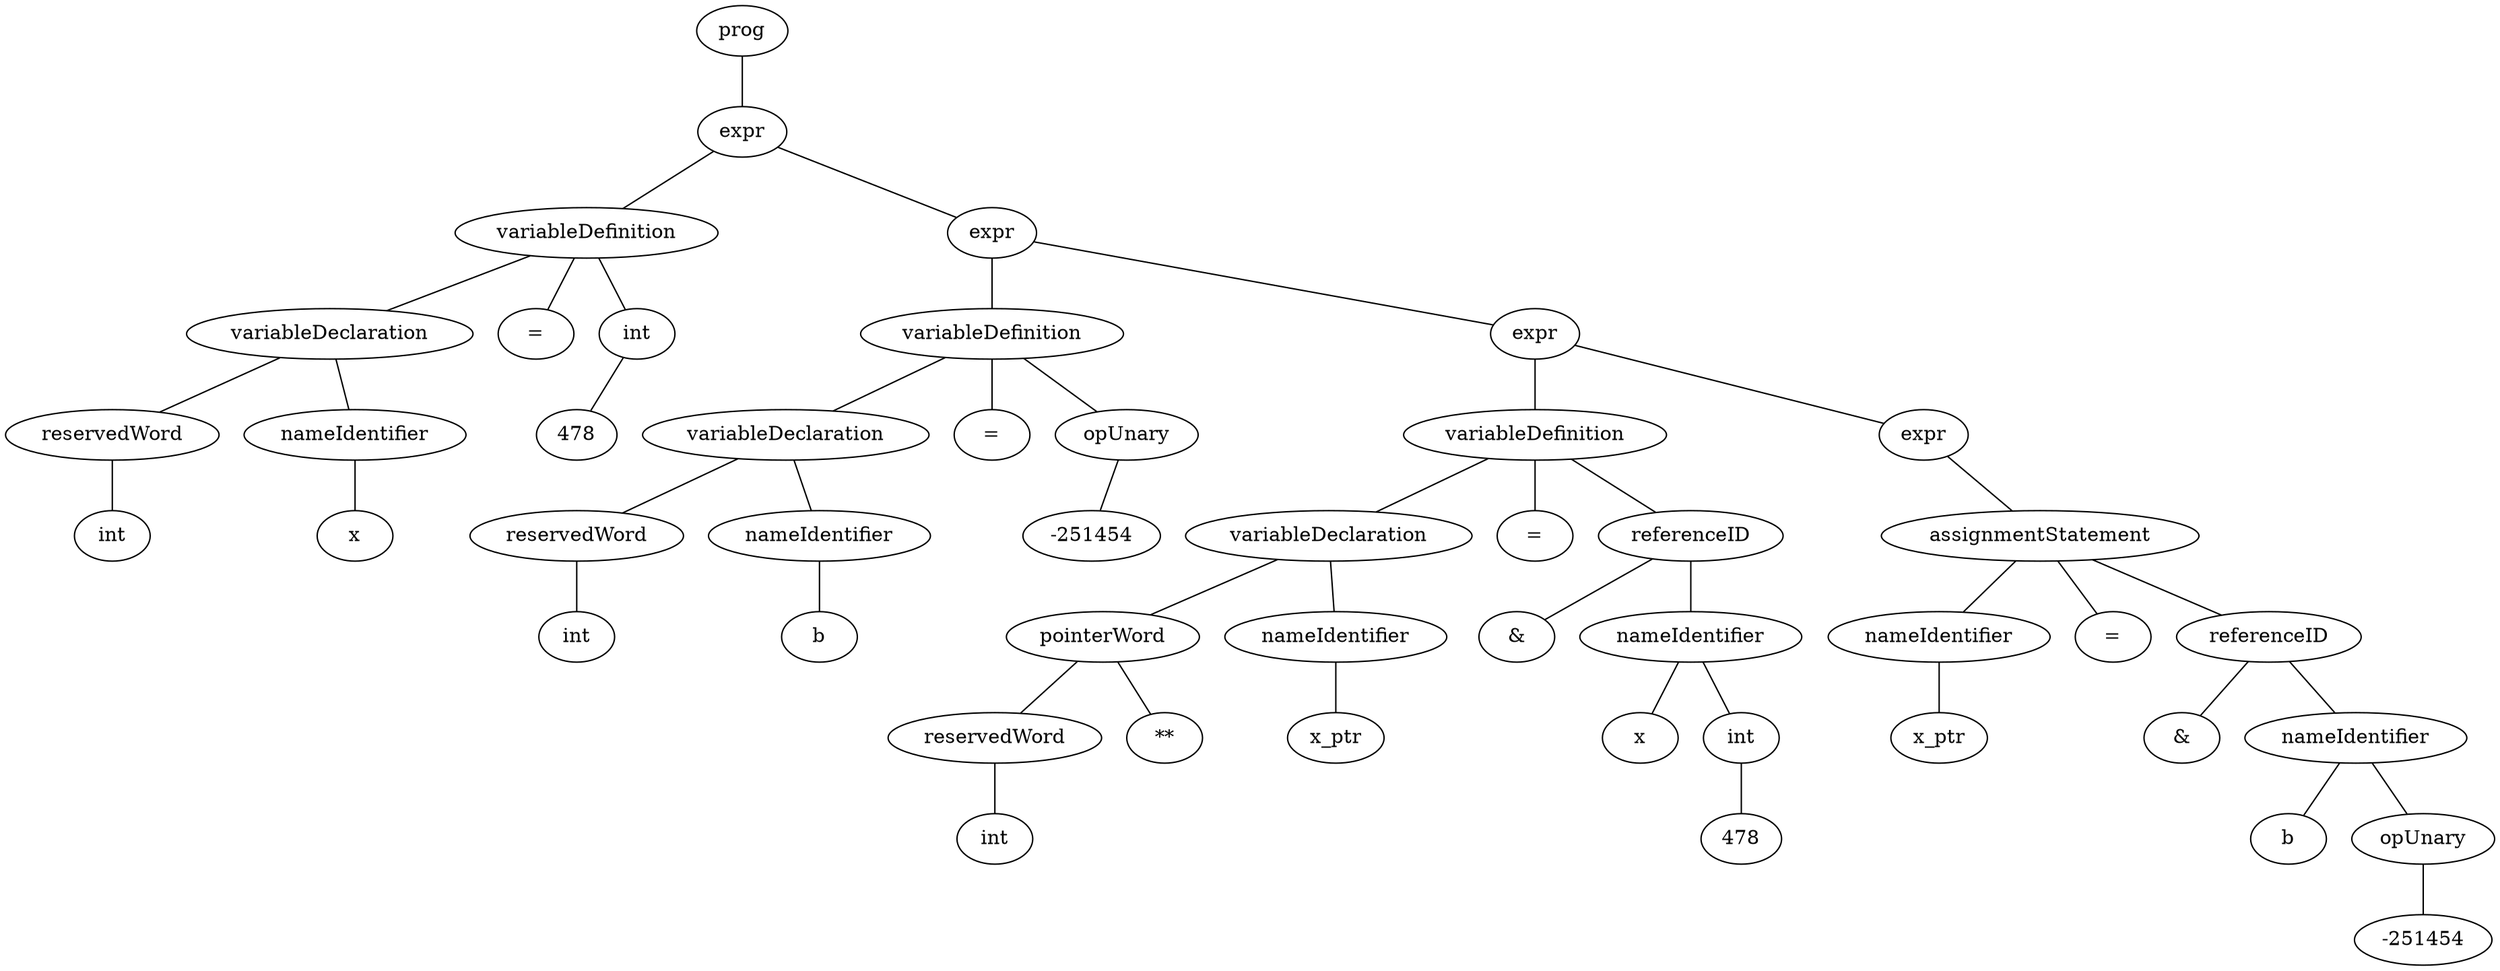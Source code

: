 graph ast { 
<AST.AST object at 0x7f919580a760>[label="prog"] 
<AST.AST object at 0x7f9195810850>[label="expr"] 
<AST.AST object at 0x7f9195810e80>[label="variableDefinition"] 
<AST.AST object at 0x7f9195810430>[label="variableDeclaration"] 
<AST.AST object at 0x7f9195810730>[label="reservedWord"] 
<AST.AST object at 0x7f919580f040>[label="int"] 
<AST.AST object at 0x7f919580f9d0>[label="nameIdentifier"] 
<AST.AST object at 0x7f9195820d90>[label="x"] 
<AST.AST object at 0x7f9195810910>[label="="] 
<AST.AST object at 0x7f9195820ac0>[label="int"] 
<AST.AST object at 0x7f91958206a0>[label="478"] 
<AST.AST object at 0x7f9195810f10>[label="expr"] 
<AST.AST object at 0x7f9195820820>[label="variableDefinition"] 
<AST.AST object at 0x7f9195820580>[label="variableDeclaration"] 
<AST.AST object at 0x7f91958159a0>[label="reservedWord"] 
<AST.AST object at 0x7f91958155e0>[label="int"] 
<AST.AST object at 0x7f9195815fd0>[label="nameIdentifier"] 
<AST.AST object at 0x7f9195815160>[label="b"] 
<AST.AST object at 0x7f9195820f10>[label="="] 
<AST.AST object at 0x7f919580ce80>[label="opUnary"] 
<AST.AST object at 0x7f919580cdc0>[label="-251454"] 
<AST.AST object at 0x7f9195815f10>[label="expr"] 
<AST.AST object at 0x7f919580c670>[label="variableDefinition"] 
<AST.AST object at 0x7f9195827370>[label="variableDeclaration"] 
<AST.AST object at 0x7f9195827700>[label="pointerWord"] 
<AST.AST object at 0x7f9195827460>[label="reservedWord"] 
<AST.AST object at 0x7f9195827eb0>[label="int"] 
<AST.AST object at 0x7f9195827d90>[label="**"] 
<AST.AST object at 0x7f9195827550>[label="nameIdentifier"] 
<AST.AST object at 0x7f9195827280>[label="x_ptr"] 
<AST.AST object at 0x7f9195827130>[label="="] 
<AST.AST object at 0x7f9195814760>[label="referenceID"] 
<AST.AST object at 0x7f9195814b50>[label="&"] 
<AST.AST object at 0x7f9195814a60>[label="nameIdentifier"] 
<AST.AST object at 0x7f91958148e0>[label="x"] 
<AST.AST object at 0x7f91958277f0>[label="int"] 
<AST.AST object at 0x7f9195815e80>[label="478"] 
<AST.AST object at 0x7f919580c370>[label="expr"] 
<AST.AST object at 0x7f9195827820>[label="assignmentStatement"] 
<AST.AST object at 0x7f91958149d0>[label="nameIdentifier"] 
<AST.AST object at 0x7f91958146d0>[label="x_ptr"] 
<AST.AST object at 0x7f9195814130>[label="="] 
<AST.AST object at 0x7f9195814490>[label="referenceID"] 
<AST.AST object at 0x7f91958142e0>[label="&"] 
<AST.AST object at 0x7f9195814040>[label="nameIdentifier"] 
<AST.AST object at 0x7f91957b2bb0>[label="b"] 
<AST.AST object at 0x7f9195815640>[label="opUnary"] 
<AST.AST object at 0x7f91957ceee0>[label="-251454"] 
<AST.AST object at 0x7f919580a760> -- <AST.AST object at 0x7f9195810850>
<AST.AST object at 0x7f9195810850> -- <AST.AST object at 0x7f9195810e80>
<AST.AST object at 0x7f9195810e80> -- <AST.AST object at 0x7f9195810430>
<AST.AST object at 0x7f9195810430> -- <AST.AST object at 0x7f9195810730>
<AST.AST object at 0x7f9195810730> -- <AST.AST object at 0x7f919580f040>
<AST.AST object at 0x7f9195810430> -- <AST.AST object at 0x7f919580f9d0>
<AST.AST object at 0x7f919580f9d0> -- <AST.AST object at 0x7f9195820d90>
<AST.AST object at 0x7f9195810e80> -- <AST.AST object at 0x7f9195810910>
<AST.AST object at 0x7f9195810e80> -- <AST.AST object at 0x7f9195820ac0>
<AST.AST object at 0x7f9195820ac0> -- <AST.AST object at 0x7f91958206a0>
<AST.AST object at 0x7f9195810850> -- <AST.AST object at 0x7f9195810f10>
<AST.AST object at 0x7f9195810f10> -- <AST.AST object at 0x7f9195820820>
<AST.AST object at 0x7f9195820820> -- <AST.AST object at 0x7f9195820580>
<AST.AST object at 0x7f9195820580> -- <AST.AST object at 0x7f91958159a0>
<AST.AST object at 0x7f91958159a0> -- <AST.AST object at 0x7f91958155e0>
<AST.AST object at 0x7f9195820580> -- <AST.AST object at 0x7f9195815fd0>
<AST.AST object at 0x7f9195815fd0> -- <AST.AST object at 0x7f9195815160>
<AST.AST object at 0x7f9195820820> -- <AST.AST object at 0x7f9195820f10>
<AST.AST object at 0x7f9195820820> -- <AST.AST object at 0x7f919580ce80>
<AST.AST object at 0x7f919580ce80> -- <AST.AST object at 0x7f919580cdc0>
<AST.AST object at 0x7f9195810f10> -- <AST.AST object at 0x7f9195815f10>
<AST.AST object at 0x7f9195815f10> -- <AST.AST object at 0x7f919580c670>
<AST.AST object at 0x7f919580c670> -- <AST.AST object at 0x7f9195827370>
<AST.AST object at 0x7f9195827370> -- <AST.AST object at 0x7f9195827700>
<AST.AST object at 0x7f9195827700> -- <AST.AST object at 0x7f9195827460>
<AST.AST object at 0x7f9195827460> -- <AST.AST object at 0x7f9195827eb0>
<AST.AST object at 0x7f9195827700> -- <AST.AST object at 0x7f9195827d90>
<AST.AST object at 0x7f9195827370> -- <AST.AST object at 0x7f9195827550>
<AST.AST object at 0x7f9195827550> -- <AST.AST object at 0x7f9195827280>
<AST.AST object at 0x7f919580c670> -- <AST.AST object at 0x7f9195827130>
<AST.AST object at 0x7f919580c670> -- <AST.AST object at 0x7f9195814760>
<AST.AST object at 0x7f9195814760> -- <AST.AST object at 0x7f9195814b50>
<AST.AST object at 0x7f9195814760> -- <AST.AST object at 0x7f9195814a60>
<AST.AST object at 0x7f9195814a60> -- <AST.AST object at 0x7f91958148e0>
<AST.AST object at 0x7f9195814a60> -- <AST.AST object at 0x7f91958277f0>
<AST.AST object at 0x7f91958277f0> -- <AST.AST object at 0x7f9195815e80>
<AST.AST object at 0x7f9195815f10> -- <AST.AST object at 0x7f919580c370>
<AST.AST object at 0x7f919580c370> -- <AST.AST object at 0x7f9195827820>
<AST.AST object at 0x7f9195827820> -- <AST.AST object at 0x7f91958149d0>
<AST.AST object at 0x7f91958149d0> -- <AST.AST object at 0x7f91958146d0>
<AST.AST object at 0x7f9195827820> -- <AST.AST object at 0x7f9195814130>
<AST.AST object at 0x7f9195827820> -- <AST.AST object at 0x7f9195814490>
<AST.AST object at 0x7f9195814490> -- <AST.AST object at 0x7f91958142e0>
<AST.AST object at 0x7f9195814490> -- <AST.AST object at 0x7f9195814040>
<AST.AST object at 0x7f9195814040> -- <AST.AST object at 0x7f91957b2bb0>
<AST.AST object at 0x7f9195814040> -- <AST.AST object at 0x7f9195815640>
<AST.AST object at 0x7f9195815640> -- <AST.AST object at 0x7f91957ceee0>
}